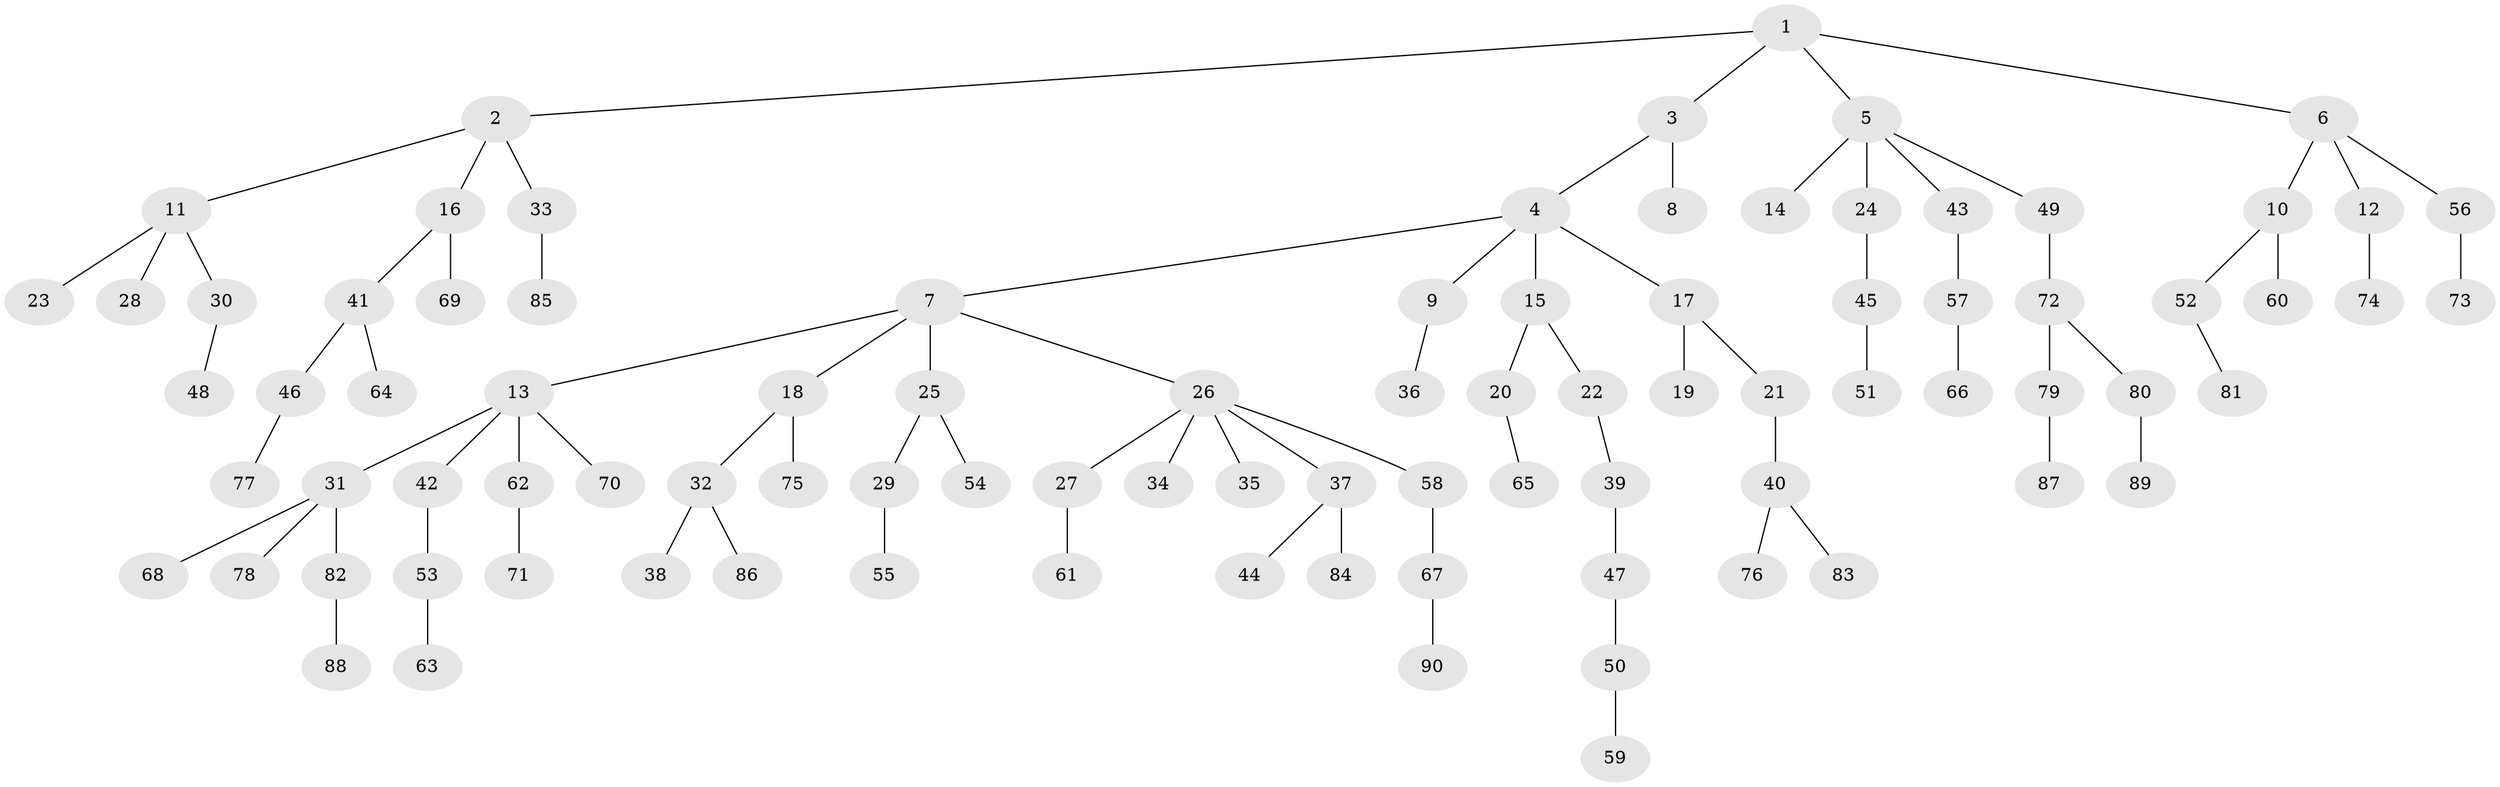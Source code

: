 // Generated by graph-tools (version 1.1) at 2025/50/03/09/25 03:50:21]
// undirected, 90 vertices, 89 edges
graph export_dot {
graph [start="1"]
  node [color=gray90,style=filled];
  1;
  2;
  3;
  4;
  5;
  6;
  7;
  8;
  9;
  10;
  11;
  12;
  13;
  14;
  15;
  16;
  17;
  18;
  19;
  20;
  21;
  22;
  23;
  24;
  25;
  26;
  27;
  28;
  29;
  30;
  31;
  32;
  33;
  34;
  35;
  36;
  37;
  38;
  39;
  40;
  41;
  42;
  43;
  44;
  45;
  46;
  47;
  48;
  49;
  50;
  51;
  52;
  53;
  54;
  55;
  56;
  57;
  58;
  59;
  60;
  61;
  62;
  63;
  64;
  65;
  66;
  67;
  68;
  69;
  70;
  71;
  72;
  73;
  74;
  75;
  76;
  77;
  78;
  79;
  80;
  81;
  82;
  83;
  84;
  85;
  86;
  87;
  88;
  89;
  90;
  1 -- 2;
  1 -- 3;
  1 -- 5;
  1 -- 6;
  2 -- 11;
  2 -- 16;
  2 -- 33;
  3 -- 4;
  3 -- 8;
  4 -- 7;
  4 -- 9;
  4 -- 15;
  4 -- 17;
  5 -- 14;
  5 -- 24;
  5 -- 43;
  5 -- 49;
  6 -- 10;
  6 -- 12;
  6 -- 56;
  7 -- 13;
  7 -- 18;
  7 -- 25;
  7 -- 26;
  9 -- 36;
  10 -- 52;
  10 -- 60;
  11 -- 23;
  11 -- 28;
  11 -- 30;
  12 -- 74;
  13 -- 31;
  13 -- 42;
  13 -- 62;
  13 -- 70;
  15 -- 20;
  15 -- 22;
  16 -- 41;
  16 -- 69;
  17 -- 19;
  17 -- 21;
  18 -- 32;
  18 -- 75;
  20 -- 65;
  21 -- 40;
  22 -- 39;
  24 -- 45;
  25 -- 29;
  25 -- 54;
  26 -- 27;
  26 -- 34;
  26 -- 35;
  26 -- 37;
  26 -- 58;
  27 -- 61;
  29 -- 55;
  30 -- 48;
  31 -- 68;
  31 -- 78;
  31 -- 82;
  32 -- 38;
  32 -- 86;
  33 -- 85;
  37 -- 44;
  37 -- 84;
  39 -- 47;
  40 -- 76;
  40 -- 83;
  41 -- 46;
  41 -- 64;
  42 -- 53;
  43 -- 57;
  45 -- 51;
  46 -- 77;
  47 -- 50;
  49 -- 72;
  50 -- 59;
  52 -- 81;
  53 -- 63;
  56 -- 73;
  57 -- 66;
  58 -- 67;
  62 -- 71;
  67 -- 90;
  72 -- 79;
  72 -- 80;
  79 -- 87;
  80 -- 89;
  82 -- 88;
}
